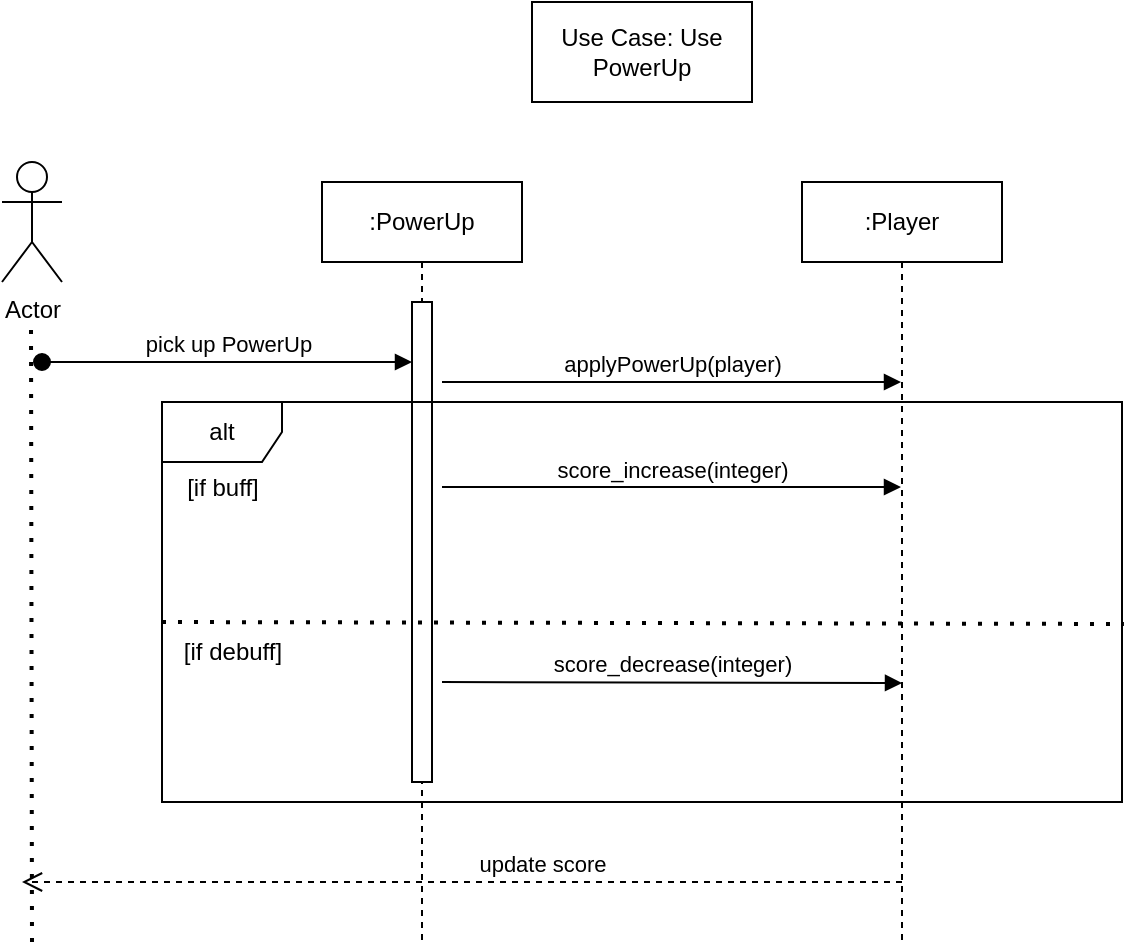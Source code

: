 <mxfile version="22.0.6" type="device">
  <diagram name="Page-1" id="2YBvvXClWsGukQMizWep">
    <mxGraphModel dx="954" dy="523" grid="1" gridSize="10" guides="1" tooltips="1" connect="1" arrows="1" fold="1" page="1" pageScale="1" pageWidth="850" pageHeight="1100" math="0" shadow="0">
      <root>
        <mxCell id="0" />
        <mxCell id="1" parent="0" />
        <mxCell id="Hqa0ip6WAYU5sZdevbHL-1" value="Actor" style="shape=umlActor;verticalLabelPosition=bottom;verticalAlign=top;html=1;outlineConnect=0;" vertex="1" parent="1">
          <mxGeometry x="240" y="180" width="30" height="60" as="geometry" />
        </mxCell>
        <mxCell id="Hqa0ip6WAYU5sZdevbHL-2" value="" style="endArrow=none;dashed=1;html=1;dashPattern=1 3;strokeWidth=2;rounded=0;" edge="1" parent="1">
          <mxGeometry width="50" height="50" relative="1" as="geometry">
            <mxPoint x="255" y="570" as="sourcePoint" />
            <mxPoint x="254.5" y="260" as="targetPoint" />
          </mxGeometry>
        </mxCell>
        <mxCell id="Hqa0ip6WAYU5sZdevbHL-3" value=":PowerUp" style="shape=umlLifeline;perimeter=lifelinePerimeter;whiteSpace=wrap;html=1;container=1;dropTarget=0;collapsible=0;recursiveResize=0;outlineConnect=0;portConstraint=eastwest;newEdgeStyle={&quot;curved&quot;:0,&quot;rounded&quot;:0};" vertex="1" parent="1">
          <mxGeometry x="400" y="190" width="100" height="380" as="geometry" />
        </mxCell>
        <mxCell id="Hqa0ip6WAYU5sZdevbHL-5" value="" style="html=1;points=[[0,0,0,0,5],[0,1,0,0,-5],[1,0,0,0,5],[1,1,0,0,-5]];perimeter=orthogonalPerimeter;outlineConnect=0;targetShapes=umlLifeline;portConstraint=eastwest;newEdgeStyle={&quot;curved&quot;:0,&quot;rounded&quot;:0};" vertex="1" parent="Hqa0ip6WAYU5sZdevbHL-3">
          <mxGeometry x="45" y="60" width="10" height="240" as="geometry" />
        </mxCell>
        <mxCell id="Hqa0ip6WAYU5sZdevbHL-4" value=":Player" style="shape=umlLifeline;perimeter=lifelinePerimeter;whiteSpace=wrap;html=1;container=1;dropTarget=0;collapsible=0;recursiveResize=0;outlineConnect=0;portConstraint=eastwest;newEdgeStyle={&quot;curved&quot;:0,&quot;rounded&quot;:0};" vertex="1" parent="1">
          <mxGeometry x="640" y="190" width="100" height="380" as="geometry" />
        </mxCell>
        <mxCell id="Hqa0ip6WAYU5sZdevbHL-6" value="pick up PowerUp" style="html=1;verticalAlign=bottom;startArrow=oval;startFill=1;endArrow=block;startSize=8;curved=0;rounded=0;" edge="1" parent="1" target="Hqa0ip6WAYU5sZdevbHL-5">
          <mxGeometry width="60" relative="1" as="geometry">
            <mxPoint x="260" y="280" as="sourcePoint" />
            <mxPoint x="440" y="280" as="targetPoint" />
          </mxGeometry>
        </mxCell>
        <mxCell id="Hqa0ip6WAYU5sZdevbHL-7" value="applyPowerUp(player)" style="html=1;verticalAlign=bottom;endArrow=block;curved=0;rounded=0;" edge="1" parent="1" target="Hqa0ip6WAYU5sZdevbHL-4">
          <mxGeometry width="80" relative="1" as="geometry">
            <mxPoint x="460" y="290" as="sourcePoint" />
            <mxPoint x="530" y="290" as="targetPoint" />
          </mxGeometry>
        </mxCell>
        <mxCell id="Hqa0ip6WAYU5sZdevbHL-8" value="alt" style="shape=umlFrame;whiteSpace=wrap;html=1;pointerEvents=0;" vertex="1" parent="1">
          <mxGeometry x="320" y="300" width="480" height="200" as="geometry" />
        </mxCell>
        <mxCell id="Hqa0ip6WAYU5sZdevbHL-10" value="" style="endArrow=none;dashed=1;html=1;dashPattern=1 3;strokeWidth=2;rounded=0;entryX=1.002;entryY=0.555;entryDx=0;entryDy=0;entryPerimeter=0;" edge="1" parent="1" target="Hqa0ip6WAYU5sZdevbHL-8">
          <mxGeometry width="50" height="50" relative="1" as="geometry">
            <mxPoint x="320" y="410" as="sourcePoint" />
            <mxPoint x="370" y="360" as="targetPoint" />
          </mxGeometry>
        </mxCell>
        <mxCell id="Hqa0ip6WAYU5sZdevbHL-11" value="[if buff]" style="text;html=1;align=center;verticalAlign=middle;resizable=0;points=[];autosize=1;strokeColor=none;fillColor=none;" vertex="1" parent="1">
          <mxGeometry x="320" y="328" width="60" height="30" as="geometry" />
        </mxCell>
        <mxCell id="Hqa0ip6WAYU5sZdevbHL-12" value="[if debuff]" style="text;html=1;align=center;verticalAlign=middle;resizable=0;points=[];autosize=1;strokeColor=none;fillColor=none;" vertex="1" parent="1">
          <mxGeometry x="320" y="410" width="70" height="30" as="geometry" />
        </mxCell>
        <mxCell id="Hqa0ip6WAYU5sZdevbHL-13" value="score_increase(integer)" style="html=1;verticalAlign=bottom;endArrow=block;curved=0;rounded=0;" edge="1" parent="1" target="Hqa0ip6WAYU5sZdevbHL-4">
          <mxGeometry width="80" relative="1" as="geometry">
            <mxPoint x="460" y="342.5" as="sourcePoint" />
            <mxPoint x="540" y="343" as="targetPoint" />
          </mxGeometry>
        </mxCell>
        <mxCell id="Hqa0ip6WAYU5sZdevbHL-14" value="score_decrease(integer)" style="html=1;verticalAlign=bottom;endArrow=block;curved=0;rounded=0;" edge="1" parent="1">
          <mxGeometry width="80" relative="1" as="geometry">
            <mxPoint x="460" y="440" as="sourcePoint" />
            <mxPoint x="690" y="440.5" as="targetPoint" />
          </mxGeometry>
        </mxCell>
        <mxCell id="Hqa0ip6WAYU5sZdevbHL-15" value="update score" style="html=1;verticalAlign=bottom;endArrow=open;dashed=1;endSize=8;curved=0;rounded=0;" edge="1" parent="1">
          <mxGeometry x="-0.182" relative="1" as="geometry">
            <mxPoint x="690" y="540" as="sourcePoint" />
            <mxPoint x="250" y="540" as="targetPoint" />
            <mxPoint as="offset" />
          </mxGeometry>
        </mxCell>
        <mxCell id="Hqa0ip6WAYU5sZdevbHL-30" value="Use Case: Use PowerUp" style="html=1;whiteSpace=wrap;" vertex="1" parent="1">
          <mxGeometry x="505" y="100" width="110" height="50" as="geometry" />
        </mxCell>
      </root>
    </mxGraphModel>
  </diagram>
</mxfile>

